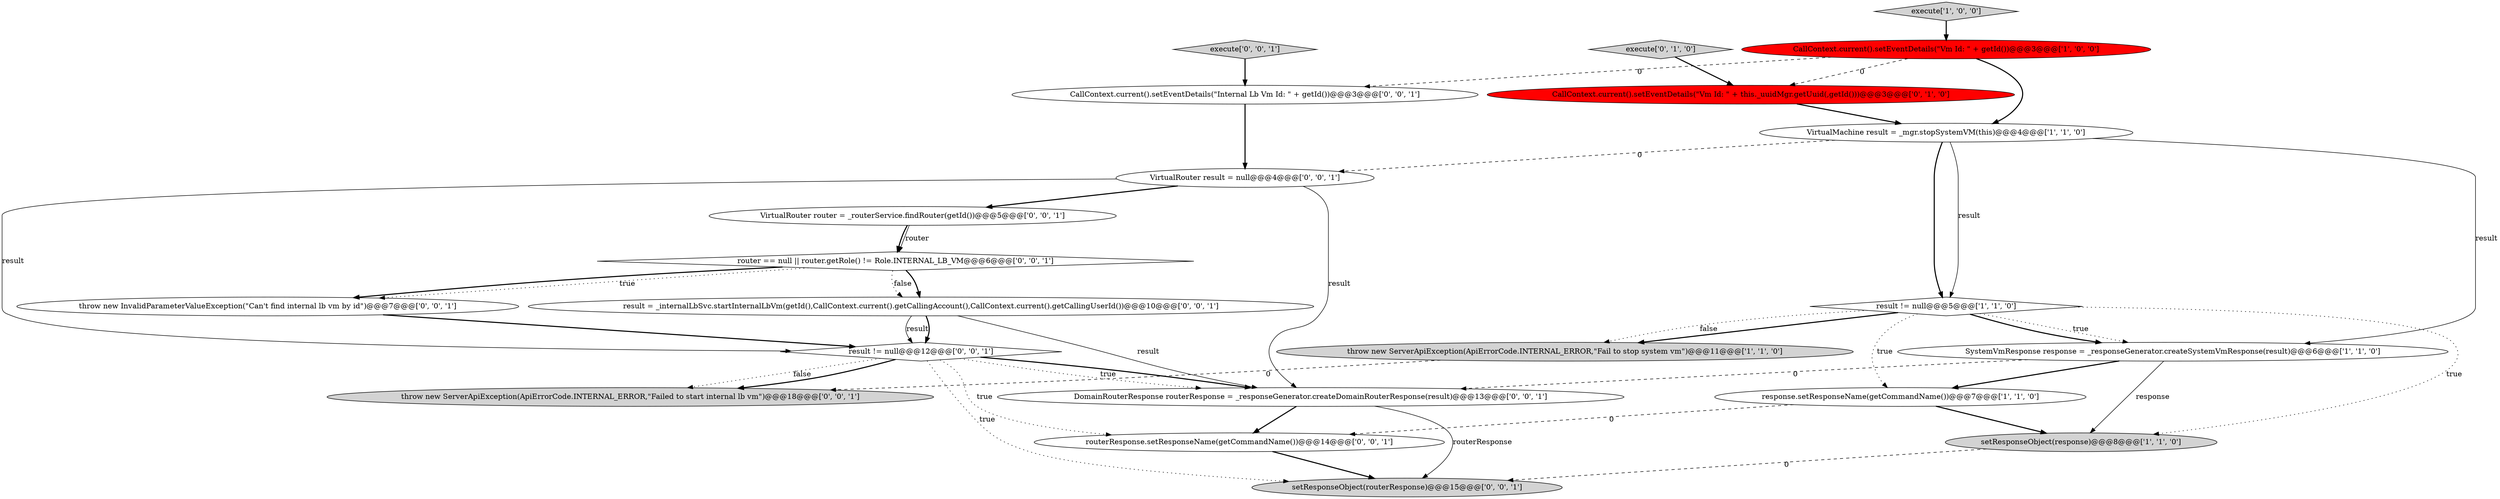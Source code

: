 digraph {
2 [style = filled, label = "response.setResponseName(getCommandName())@@@7@@@['1', '1', '0']", fillcolor = white, shape = ellipse image = "AAA0AAABBB1BBB"];
21 [style = filled, label = "result != null@@@12@@@['0', '0', '1']", fillcolor = white, shape = diamond image = "AAA0AAABBB3BBB"];
10 [style = filled, label = "throw new InvalidParameterValueException(\"Can't find internal lb vm by id\")@@@7@@@['0', '0', '1']", fillcolor = white, shape = ellipse image = "AAA0AAABBB3BBB"];
18 [style = filled, label = "execute['0', '0', '1']", fillcolor = lightgray, shape = diamond image = "AAA0AAABBB3BBB"];
19 [style = filled, label = "VirtualRouter result = null@@@4@@@['0', '0', '1']", fillcolor = white, shape = ellipse image = "AAA0AAABBB3BBB"];
8 [style = filled, label = "execute['0', '1', '0']", fillcolor = lightgray, shape = diamond image = "AAA0AAABBB2BBB"];
6 [style = filled, label = "setResponseObject(response)@@@8@@@['1', '1', '0']", fillcolor = lightgray, shape = ellipse image = "AAA0AAABBB1BBB"];
1 [style = filled, label = "CallContext.current().setEventDetails(\"Vm Id: \" + getId())@@@3@@@['1', '0', '0']", fillcolor = red, shape = ellipse image = "AAA1AAABBB1BBB"];
0 [style = filled, label = "VirtualMachine result = _mgr.stopSystemVM(this)@@@4@@@['1', '1', '0']", fillcolor = white, shape = ellipse image = "AAA0AAABBB1BBB"];
14 [style = filled, label = "CallContext.current().setEventDetails(\"Internal Lb Vm Id: \" + getId())@@@3@@@['0', '0', '1']", fillcolor = white, shape = ellipse image = "AAA0AAABBB3BBB"];
20 [style = filled, label = "DomainRouterResponse routerResponse = _responseGenerator.createDomainRouterResponse(result)@@@13@@@['0', '0', '1']", fillcolor = white, shape = ellipse image = "AAA0AAABBB3BBB"];
16 [style = filled, label = "router == null || router.getRole() != Role.INTERNAL_LB_VM@@@6@@@['0', '0', '1']", fillcolor = white, shape = diamond image = "AAA0AAABBB3BBB"];
5 [style = filled, label = "execute['1', '0', '0']", fillcolor = lightgray, shape = diamond image = "AAA0AAABBB1BBB"];
4 [style = filled, label = "throw new ServerApiException(ApiErrorCode.INTERNAL_ERROR,\"Fail to stop system vm\")@@@11@@@['1', '1', '0']", fillcolor = lightgray, shape = ellipse image = "AAA0AAABBB1BBB"];
7 [style = filled, label = "SystemVmResponse response = _responseGenerator.createSystemVmResponse(result)@@@6@@@['1', '1', '0']", fillcolor = white, shape = ellipse image = "AAA0AAABBB1BBB"];
15 [style = filled, label = "VirtualRouter router = _routerService.findRouter(getId())@@@5@@@['0', '0', '1']", fillcolor = white, shape = ellipse image = "AAA0AAABBB3BBB"];
17 [style = filled, label = "result = _internalLbSvc.startInternalLbVm(getId(),CallContext.current().getCallingAccount(),CallContext.current().getCallingUserId())@@@10@@@['0', '0', '1']", fillcolor = white, shape = ellipse image = "AAA0AAABBB3BBB"];
9 [style = filled, label = "CallContext.current().setEventDetails(\"Vm Id: \" + this._uuidMgr.getUuid(,getId()))@@@3@@@['0', '1', '0']", fillcolor = red, shape = ellipse image = "AAA1AAABBB2BBB"];
11 [style = filled, label = "throw new ServerApiException(ApiErrorCode.INTERNAL_ERROR,\"Failed to start internal lb vm\")@@@18@@@['0', '0', '1']", fillcolor = lightgray, shape = ellipse image = "AAA0AAABBB3BBB"];
13 [style = filled, label = "routerResponse.setResponseName(getCommandName())@@@14@@@['0', '0', '1']", fillcolor = white, shape = ellipse image = "AAA0AAABBB3BBB"];
3 [style = filled, label = "result != null@@@5@@@['1', '1', '0']", fillcolor = white, shape = diamond image = "AAA0AAABBB1BBB"];
12 [style = filled, label = "setResponseObject(routerResponse)@@@15@@@['0', '0', '1']", fillcolor = lightgray, shape = ellipse image = "AAA0AAABBB3BBB"];
0->3 [style = bold, label=""];
21->12 [style = dotted, label="true"];
3->7 [style = dotted, label="true"];
20->13 [style = bold, label=""];
21->20 [style = dotted, label="true"];
9->0 [style = bold, label=""];
1->14 [style = dashed, label="0"];
16->10 [style = bold, label=""];
2->6 [style = bold, label=""];
3->4 [style = dotted, label="false"];
0->19 [style = dashed, label="0"];
20->12 [style = solid, label="routerResponse"];
7->20 [style = dashed, label="0"];
1->9 [style = dashed, label="0"];
14->19 [style = bold, label=""];
7->6 [style = solid, label="response"];
1->0 [style = bold, label=""];
16->17 [style = bold, label=""];
10->21 [style = bold, label=""];
3->6 [style = dotted, label="true"];
15->16 [style = bold, label=""];
3->4 [style = bold, label=""];
16->10 [style = dotted, label="true"];
6->12 [style = dashed, label="0"];
19->21 [style = solid, label="result"];
5->1 [style = bold, label=""];
13->12 [style = bold, label=""];
21->20 [style = bold, label=""];
21->11 [style = dotted, label="false"];
17->20 [style = solid, label="result"];
3->7 [style = bold, label=""];
21->11 [style = bold, label=""];
7->2 [style = bold, label=""];
2->13 [style = dashed, label="0"];
0->7 [style = solid, label="result"];
8->9 [style = bold, label=""];
0->3 [style = solid, label="result"];
21->13 [style = dotted, label="true"];
4->11 [style = dashed, label="0"];
19->15 [style = bold, label=""];
15->16 [style = solid, label="router"];
17->21 [style = solid, label="result"];
17->21 [style = bold, label=""];
18->14 [style = bold, label=""];
19->20 [style = solid, label="result"];
16->17 [style = dotted, label="false"];
3->2 [style = dotted, label="true"];
}
